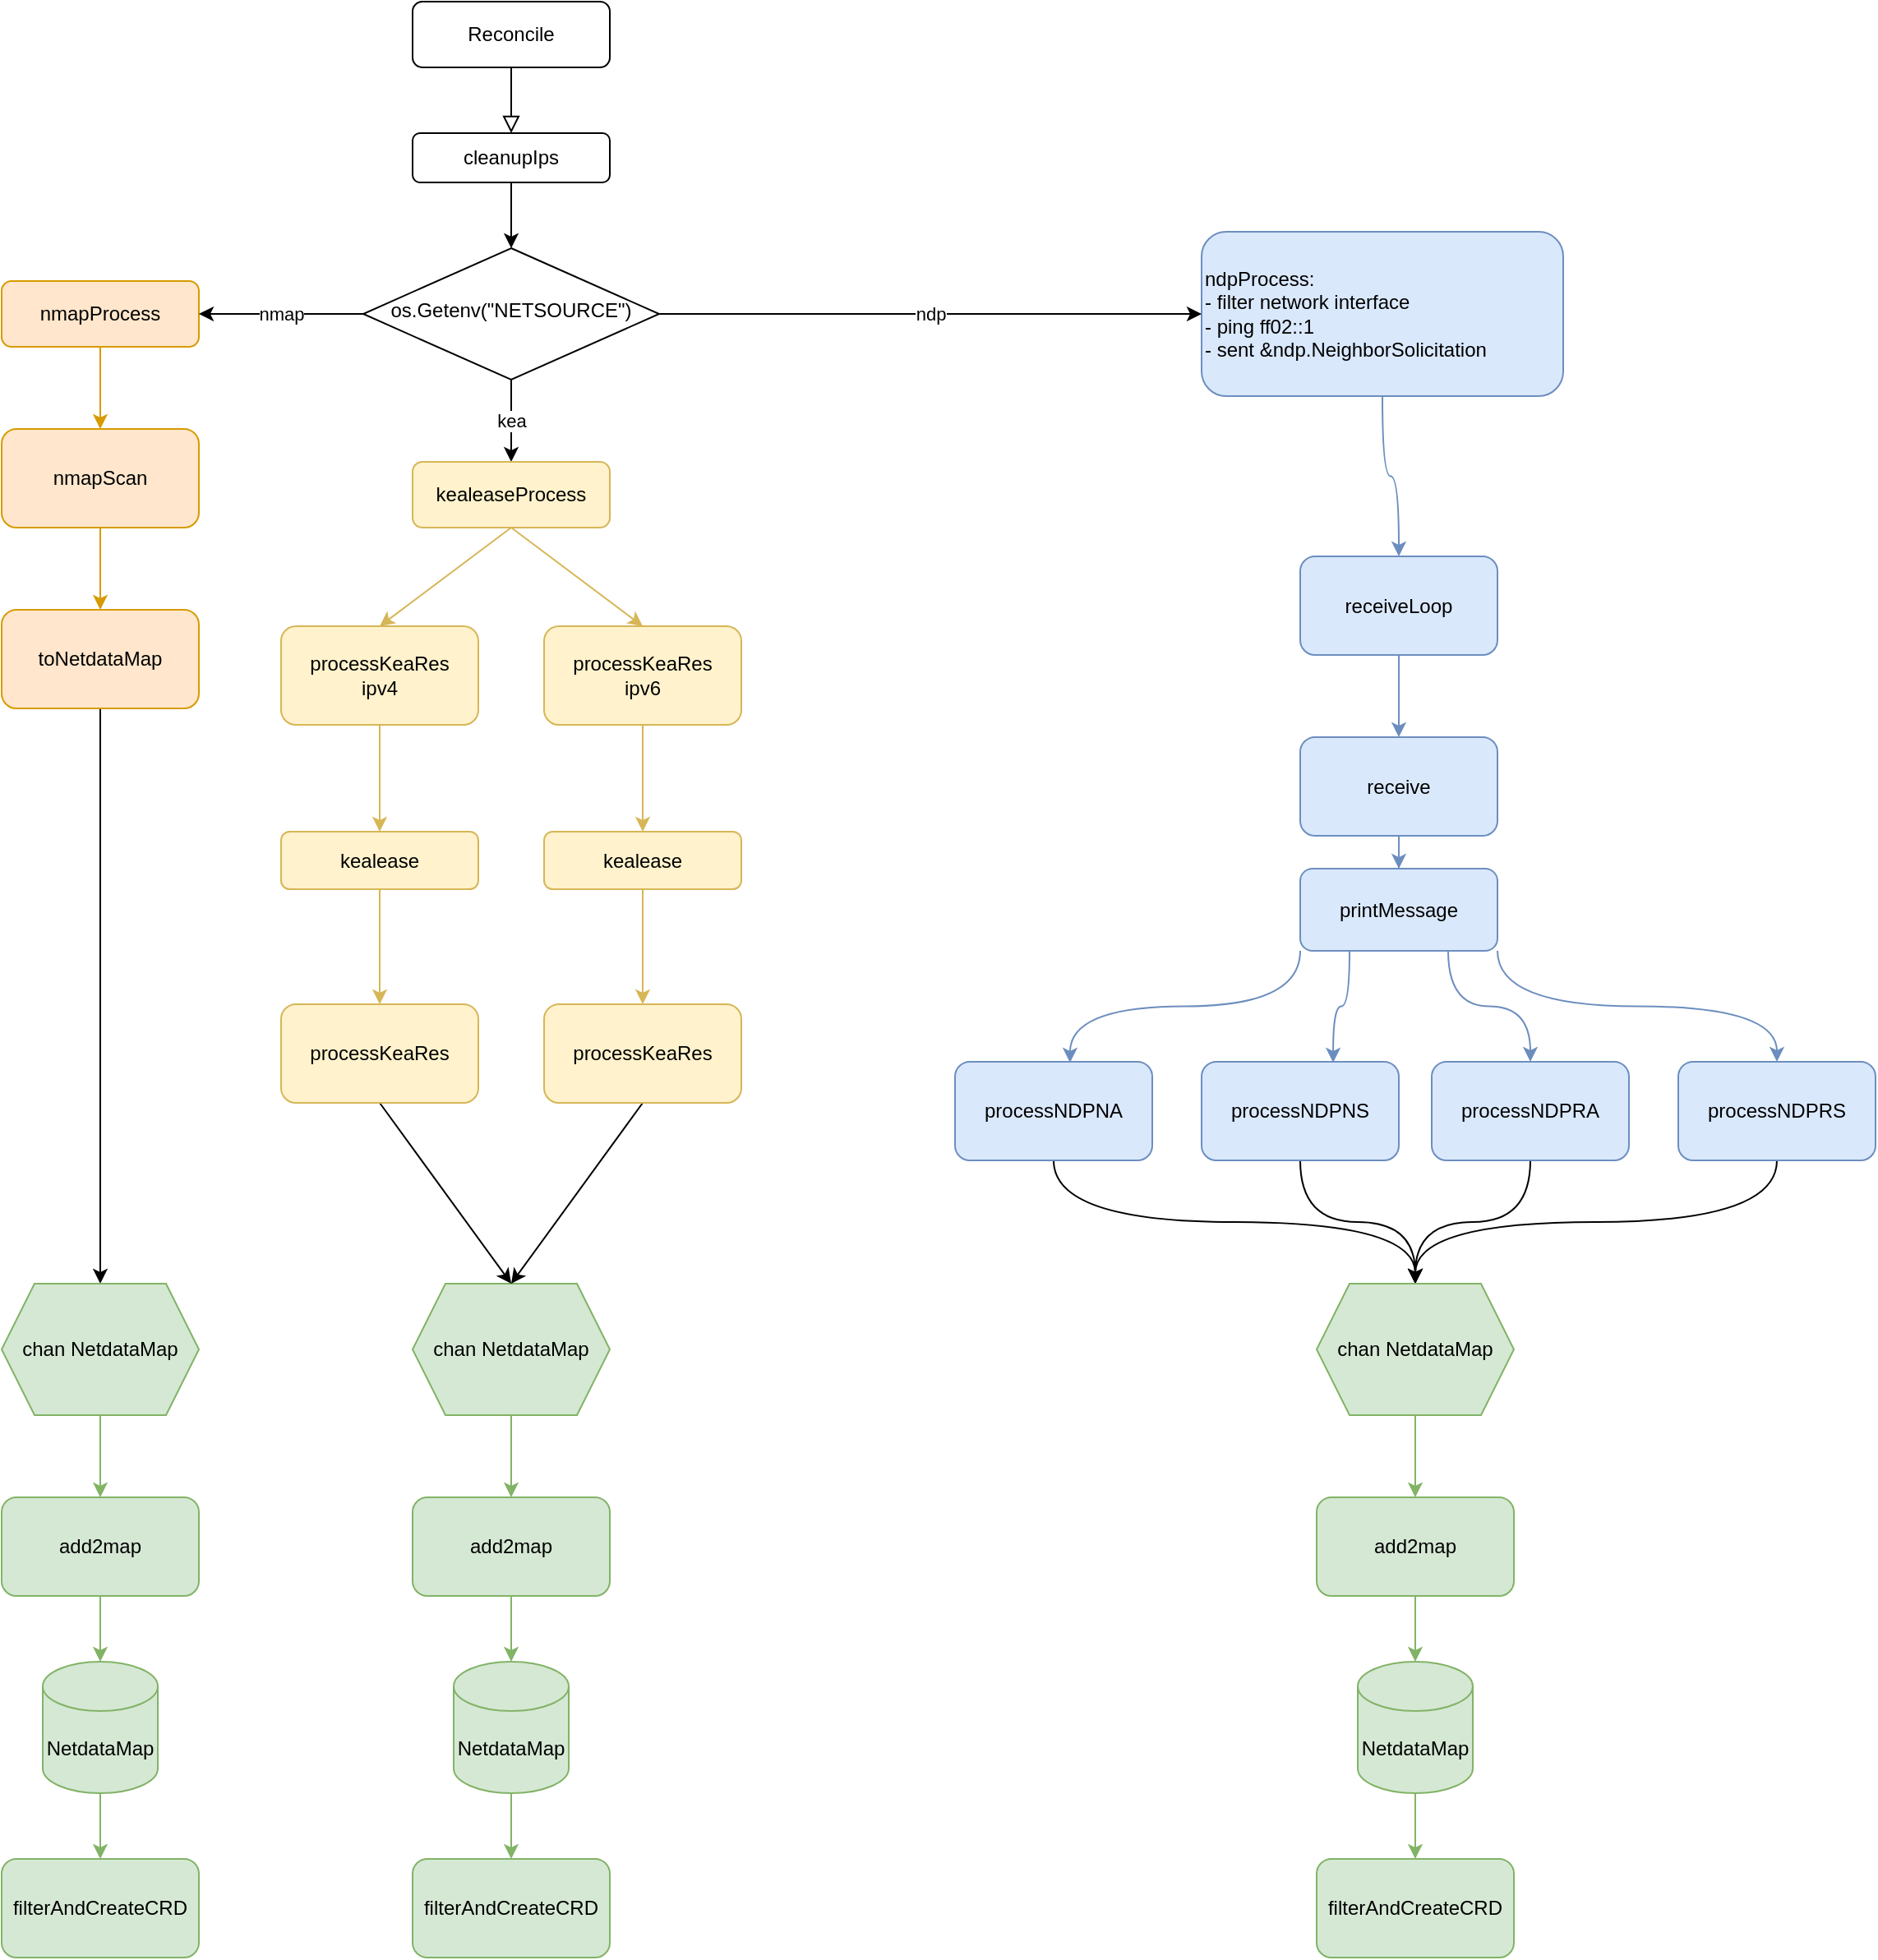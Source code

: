 <mxfile version="20.4.2" type="device"><diagram id="C5RBs43oDa-KdzZeNtuy" name="Page-1"><mxGraphModel dx="2130" dy="713" grid="1" gridSize="10" guides="1" tooltips="1" connect="1" arrows="1" fold="1" page="1" pageScale="1" pageWidth="827" pageHeight="1169" math="0" shadow="0"><root><mxCell id="WIyWlLk6GJQsqaUBKTNV-0"/><mxCell id="WIyWlLk6GJQsqaUBKTNV-1" parent="WIyWlLk6GJQsqaUBKTNV-0"/><mxCell id="WIyWlLk6GJQsqaUBKTNV-2" value="" style="rounded=0;html=1;jettySize=auto;orthogonalLoop=1;fontSize=11;endArrow=block;endFill=0;endSize=8;strokeWidth=1;shadow=0;labelBackgroundColor=none;edgeStyle=orthogonalEdgeStyle;" parent="WIyWlLk6GJQsqaUBKTNV-1" source="WIyWlLk6GJQsqaUBKTNV-3" target="k6Rkbhbvpf4nuAOsvCaL-1" edge="1"><mxGeometry relative="1" as="geometry"><mxPoint x="220" y="100" as="targetPoint"/></mxGeometry></mxCell><mxCell id="WIyWlLk6GJQsqaUBKTNV-3" value="Reconcile" style="rounded=1;whiteSpace=wrap;html=1;fontSize=12;glass=0;strokeWidth=1;shadow=0;" parent="WIyWlLk6GJQsqaUBKTNV-1" vertex="1"><mxGeometry x="160" y="20" width="120" height="40" as="geometry"/></mxCell><mxCell id="WIyWlLk6GJQsqaUBKTNV-6" value="&lt;div&gt;os.Getenv(&quot;NETSOURCE&quot;)&lt;/div&gt;" style="rhombus;whiteSpace=wrap;html=1;shadow=0;fontFamily=Helvetica;fontSize=12;align=center;strokeWidth=1;spacing=6;spacingTop=-4;" parent="WIyWlLk6GJQsqaUBKTNV-1" vertex="1"><mxGeometry x="130" y="170" width="180" height="80" as="geometry"/></mxCell><mxCell id="k6Rkbhbvpf4nuAOsvCaL-66" value="" style="edgeStyle=orthogonalEdgeStyle;curved=1;orthogonalLoop=1;jettySize=auto;html=1;fillColor=#dae8fc;strokeColor=#6c8ebf;" edge="1" parent="WIyWlLk6GJQsqaUBKTNV-1" source="WIyWlLk6GJQsqaUBKTNV-7" target="k6Rkbhbvpf4nuAOsvCaL-36"><mxGeometry relative="1" as="geometry"/></mxCell><mxCell id="WIyWlLk6GJQsqaUBKTNV-7" value="&lt;div align=&quot;left&quot;&gt;ndpProcess:&lt;br&gt;&lt;/div&gt;&lt;div align=&quot;left&quot;&gt;- filter network interface&lt;/div&gt;&lt;div align=&quot;left&quot;&gt;- ping ff02::1&amp;nbsp;&amp;nbsp;&amp;nbsp;&amp;nbsp;&amp;nbsp;&amp;nbsp;&amp;nbsp;&amp;nbsp;&amp;nbsp;&amp;nbsp;&amp;nbsp;&amp;nbsp;&amp;nbsp;&amp;nbsp;&amp;nbsp;&amp;nbsp;&amp;nbsp; &lt;br&gt;&lt;/div&gt;&lt;div align=&quot;left&quot;&gt;- sent &amp;amp;ndp.NeighborSolicitation&lt;/div&gt;" style="rounded=1;whiteSpace=wrap;html=1;fontSize=12;glass=0;strokeWidth=1;shadow=0;align=left;fillColor=#dae8fc;strokeColor=#6c8ebf;" parent="WIyWlLk6GJQsqaUBKTNV-1" vertex="1"><mxGeometry x="640" y="160" width="220" height="100" as="geometry"/></mxCell><mxCell id="k6Rkbhbvpf4nuAOsvCaL-0" value="&lt;div&gt;ndp&lt;/div&gt;" style="endArrow=classic;html=1;rounded=0;entryX=0;entryY=0.5;entryDx=0;entryDy=0;" edge="1" parent="WIyWlLk6GJQsqaUBKTNV-1" source="WIyWlLk6GJQsqaUBKTNV-6" target="WIyWlLk6GJQsqaUBKTNV-7"><mxGeometry width="50" height="50" relative="1" as="geometry"><mxPoint x="380" y="260" as="sourcePoint"/><mxPoint x="430" y="210" as="targetPoint"/></mxGeometry></mxCell><mxCell id="k6Rkbhbvpf4nuAOsvCaL-1" value="cleanupIps" style="rounded=1;whiteSpace=wrap;html=1;" vertex="1" parent="WIyWlLk6GJQsqaUBKTNV-1"><mxGeometry x="160" y="100" width="120" height="30" as="geometry"/></mxCell><mxCell id="k6Rkbhbvpf4nuAOsvCaL-2" value="" style="endArrow=classic;html=1;rounded=0;exitX=0.5;exitY=1;exitDx=0;exitDy=0;entryX=0.5;entryY=0;entryDx=0;entryDy=0;" edge="1" parent="WIyWlLk6GJQsqaUBKTNV-1" source="k6Rkbhbvpf4nuAOsvCaL-1" target="WIyWlLk6GJQsqaUBKTNV-6"><mxGeometry width="50" height="50" relative="1" as="geometry"><mxPoint x="380" y="210" as="sourcePoint"/><mxPoint x="430" y="160" as="targetPoint"/></mxGeometry></mxCell><mxCell id="k6Rkbhbvpf4nuAOsvCaL-4" value="kea" style="endArrow=classic;html=1;rounded=0;entryX=0.5;entryY=0;entryDx=0;entryDy=0;exitX=0.5;exitY=1;exitDx=0;exitDy=0;" edge="1" parent="WIyWlLk6GJQsqaUBKTNV-1" source="WIyWlLk6GJQsqaUBKTNV-6"><mxGeometry width="50" height="50" relative="1" as="geometry"><mxPoint x="380" y="210" as="sourcePoint"/><mxPoint x="220" y="300" as="targetPoint"/></mxGeometry></mxCell><mxCell id="k6Rkbhbvpf4nuAOsvCaL-68" value="" style="edgeStyle=orthogonalEdgeStyle;curved=1;orthogonalLoop=1;jettySize=auto;html=1;fillColor=#ffe6cc;strokeColor=#d79b00;" edge="1" parent="WIyWlLk6GJQsqaUBKTNV-1" source="k6Rkbhbvpf4nuAOsvCaL-5" target="k6Rkbhbvpf4nuAOsvCaL-67"><mxGeometry relative="1" as="geometry"/></mxCell><mxCell id="k6Rkbhbvpf4nuAOsvCaL-5" value="nmapProcess" style="rounded=1;whiteSpace=wrap;html=1;fillColor=#ffe6cc;strokeColor=#d79b00;" vertex="1" parent="WIyWlLk6GJQsqaUBKTNV-1"><mxGeometry x="-90" y="190" width="120" height="40" as="geometry"/></mxCell><mxCell id="k6Rkbhbvpf4nuAOsvCaL-6" value="&lt;div&gt;nmap&lt;/div&gt;" style="endArrow=classic;html=1;rounded=0;entryX=1;entryY=0.5;entryDx=0;entryDy=0;exitX=0;exitY=0.5;exitDx=0;exitDy=0;" edge="1" parent="WIyWlLk6GJQsqaUBKTNV-1" source="WIyWlLk6GJQsqaUBKTNV-6" target="k6Rkbhbvpf4nuAOsvCaL-5"><mxGeometry width="50" height="50" relative="1" as="geometry"><mxPoint x="250" y="330" as="sourcePoint"/><mxPoint x="300" y="280" as="targetPoint"/></mxGeometry></mxCell><mxCell id="k6Rkbhbvpf4nuAOsvCaL-7" value="kealeaseProcess" style="rounded=1;whiteSpace=wrap;html=1;fillColor=#fff2cc;strokeColor=#d6b656;" vertex="1" parent="WIyWlLk6GJQsqaUBKTNV-1"><mxGeometry x="160" y="300" width="120" height="40" as="geometry"/></mxCell><mxCell id="k6Rkbhbvpf4nuAOsvCaL-8" value="&lt;div&gt;processKeaRes&lt;/div&gt;&lt;div&gt;ipv6&lt;br&gt;&lt;/div&gt;" style="rounded=1;whiteSpace=wrap;html=1;fillColor=#fff2cc;strokeColor=#d6b656;" vertex="1" parent="WIyWlLk6GJQsqaUBKTNV-1"><mxGeometry x="240" y="400" width="120" height="60" as="geometry"/></mxCell><mxCell id="k6Rkbhbvpf4nuAOsvCaL-9" value="&lt;div&gt;processKeaRes&lt;/div&gt;&lt;div&gt;ipv4&lt;br&gt;&lt;/div&gt;" style="rounded=1;whiteSpace=wrap;html=1;fillColor=#fff2cc;strokeColor=#d6b656;" vertex="1" parent="WIyWlLk6GJQsqaUBKTNV-1"><mxGeometry x="80" y="400" width="120" height="60" as="geometry"/></mxCell><mxCell id="k6Rkbhbvpf4nuAOsvCaL-10" value="" style="endArrow=classic;html=1;rounded=0;entryX=0.5;entryY=0;entryDx=0;entryDy=0;fillColor=#fff2cc;strokeColor=#d6b656;" edge="1" parent="WIyWlLk6GJQsqaUBKTNV-1" target="k6Rkbhbvpf4nuAOsvCaL-8"><mxGeometry width="50" height="50" relative="1" as="geometry"><mxPoint x="220" y="340" as="sourcePoint"/><mxPoint x="280" y="470" as="targetPoint"/></mxGeometry></mxCell><mxCell id="k6Rkbhbvpf4nuAOsvCaL-11" value="" style="endArrow=classic;html=1;rounded=0;entryX=0.5;entryY=0;entryDx=0;entryDy=0;exitX=0.5;exitY=1;exitDx=0;exitDy=0;fillColor=#fff2cc;strokeColor=#d6b656;" edge="1" parent="WIyWlLk6GJQsqaUBKTNV-1" source="k6Rkbhbvpf4nuAOsvCaL-7" target="k6Rkbhbvpf4nuAOsvCaL-9"><mxGeometry width="50" height="50" relative="1" as="geometry"><mxPoint x="230" y="520" as="sourcePoint"/><mxPoint x="280" y="470" as="targetPoint"/></mxGeometry></mxCell><mxCell id="k6Rkbhbvpf4nuAOsvCaL-12" value="kealease" style="rounded=1;whiteSpace=wrap;html=1;fillColor=#fff2cc;strokeColor=#d6b656;" vertex="1" parent="WIyWlLk6GJQsqaUBKTNV-1"><mxGeometry x="80" y="525" width="120" height="35" as="geometry"/></mxCell><mxCell id="k6Rkbhbvpf4nuAOsvCaL-13" value="" style="endArrow=classic;html=1;rounded=0;exitX=0.5;exitY=1;exitDx=0;exitDy=0;entryX=0.5;entryY=0;entryDx=0;entryDy=0;fillColor=#fff2cc;strokeColor=#d6b656;" edge="1" parent="WIyWlLk6GJQsqaUBKTNV-1" source="k6Rkbhbvpf4nuAOsvCaL-9" target="k6Rkbhbvpf4nuAOsvCaL-12"><mxGeometry width="50" height="50" relative="1" as="geometry"><mxPoint x="230" y="520" as="sourcePoint"/><mxPoint x="280" y="470" as="targetPoint"/></mxGeometry></mxCell><mxCell id="k6Rkbhbvpf4nuAOsvCaL-14" value="kealease" style="rounded=1;whiteSpace=wrap;html=1;fillColor=#fff2cc;strokeColor=#d6b656;" vertex="1" parent="WIyWlLk6GJQsqaUBKTNV-1"><mxGeometry x="240" y="525" width="120" height="35" as="geometry"/></mxCell><mxCell id="k6Rkbhbvpf4nuAOsvCaL-15" value="" style="endArrow=classic;html=1;rounded=0;exitX=0.5;exitY=1;exitDx=0;exitDy=0;entryX=0.5;entryY=0;entryDx=0;entryDy=0;fillColor=#fff2cc;strokeColor=#d6b656;" edge="1" target="k6Rkbhbvpf4nuAOsvCaL-14" parent="WIyWlLk6GJQsqaUBKTNV-1"><mxGeometry width="50" height="50" relative="1" as="geometry"><mxPoint x="300" y="460" as="sourcePoint"/><mxPoint x="440" y="470" as="targetPoint"/></mxGeometry></mxCell><mxCell id="k6Rkbhbvpf4nuAOsvCaL-16" value="chan NetdataMap" style="shape=hexagon;perimeter=hexagonPerimeter2;whiteSpace=wrap;html=1;fixedSize=1;fillColor=#d5e8d4;strokeColor=#82b366;" vertex="1" parent="WIyWlLk6GJQsqaUBKTNV-1"><mxGeometry x="160" y="800" width="120" height="80" as="geometry"/></mxCell><mxCell id="k6Rkbhbvpf4nuAOsvCaL-17" value="" style="endArrow=classic;html=1;rounded=0;entryX=0.5;entryY=0;entryDx=0;entryDy=0;exitX=0.5;exitY=1;exitDx=0;exitDy=0;" edge="1" parent="WIyWlLk6GJQsqaUBKTNV-1" source="k6Rkbhbvpf4nuAOsvCaL-19" target="k6Rkbhbvpf4nuAOsvCaL-16"><mxGeometry width="50" height="50" relative="1" as="geometry"><mxPoint x="143.04" y="800" as="sourcePoint"/><mxPoint x="290" y="850" as="targetPoint"/></mxGeometry></mxCell><mxCell id="k6Rkbhbvpf4nuAOsvCaL-18" value="" style="endArrow=classic;html=1;rounded=0;exitX=0.5;exitY=1;exitDx=0;exitDy=0;entryX=0.5;entryY=0;entryDx=0;entryDy=0;" edge="1" parent="WIyWlLk6GJQsqaUBKTNV-1" source="k6Rkbhbvpf4nuAOsvCaL-21" target="k6Rkbhbvpf4nuAOsvCaL-16"><mxGeometry width="50" height="50" relative="1" as="geometry"><mxPoint x="310" y="800" as="sourcePoint"/><mxPoint x="290" y="850" as="targetPoint"/></mxGeometry></mxCell><mxCell id="k6Rkbhbvpf4nuAOsvCaL-19" value="processKeaRes" style="rounded=1;whiteSpace=wrap;html=1;fillColor=#fff2cc;strokeColor=#d6b656;" vertex="1" parent="WIyWlLk6GJQsqaUBKTNV-1"><mxGeometry x="80" y="630" width="120" height="60" as="geometry"/></mxCell><mxCell id="k6Rkbhbvpf4nuAOsvCaL-20" value="" style="endArrow=classic;html=1;rounded=0;exitX=0.5;exitY=1;exitDx=0;exitDy=0;fillColor=#fff2cc;strokeColor=#d6b656;" edge="1" parent="WIyWlLk6GJQsqaUBKTNV-1" source="k6Rkbhbvpf4nuAOsvCaL-12" target="k6Rkbhbvpf4nuAOsvCaL-19"><mxGeometry width="50" height="50" relative="1" as="geometry"><mxPoint x="230" y="890" as="sourcePoint"/><mxPoint x="280" y="840" as="targetPoint"/></mxGeometry></mxCell><mxCell id="k6Rkbhbvpf4nuAOsvCaL-21" value="processKeaRes" style="rounded=1;whiteSpace=wrap;html=1;fillColor=#fff2cc;strokeColor=#d6b656;" vertex="1" parent="WIyWlLk6GJQsqaUBKTNV-1"><mxGeometry x="240" y="630" width="120" height="60" as="geometry"/></mxCell><mxCell id="k6Rkbhbvpf4nuAOsvCaL-22" value="" style="endArrow=classic;html=1;rounded=0;exitX=0.5;exitY=1;exitDx=0;exitDy=0;fillColor=#fff2cc;strokeColor=#d6b656;" edge="1" parent="WIyWlLk6GJQsqaUBKTNV-1" source="k6Rkbhbvpf4nuAOsvCaL-14" target="k6Rkbhbvpf4nuAOsvCaL-21"><mxGeometry width="50" height="50" relative="1" as="geometry"><mxPoint x="230" y="780" as="sourcePoint"/><mxPoint x="280" y="730" as="targetPoint"/></mxGeometry></mxCell><mxCell id="k6Rkbhbvpf4nuAOsvCaL-23" value="filterAndCreateCRD" style="rounded=1;whiteSpace=wrap;html=1;fillColor=#d5e8d4;strokeColor=#82b366;" vertex="1" parent="WIyWlLk6GJQsqaUBKTNV-1"><mxGeometry x="160" y="1150" width="120" height="60" as="geometry"/></mxCell><mxCell id="k6Rkbhbvpf4nuAOsvCaL-24" value="" style="endArrow=classic;html=1;rounded=0;exitX=0.5;exitY=1;exitDx=0;exitDy=0;entryX=0.5;entryY=0;entryDx=0;entryDy=0;fillColor=#d5e8d4;strokeColor=#82b366;" edge="1" parent="WIyWlLk6GJQsqaUBKTNV-1" source="k6Rkbhbvpf4nuAOsvCaL-16" target="k6Rkbhbvpf4nuAOsvCaL-25"><mxGeometry width="50" height="50" relative="1" as="geometry"><mxPoint x="230" y="830" as="sourcePoint"/><mxPoint x="240" y="920" as="targetPoint"/></mxGeometry></mxCell><mxCell id="k6Rkbhbvpf4nuAOsvCaL-25" value="add2map" style="rounded=1;whiteSpace=wrap;html=1;fillColor=#d5e8d4;strokeColor=#82b366;" vertex="1" parent="WIyWlLk6GJQsqaUBKTNV-1"><mxGeometry x="160" y="930" width="120" height="60" as="geometry"/></mxCell><mxCell id="k6Rkbhbvpf4nuAOsvCaL-27" value="" style="endArrow=classic;html=1;rounded=0;exitX=0.5;exitY=1;exitDx=0;exitDy=0;fillColor=#d5e8d4;strokeColor=#82b366;" edge="1" parent="WIyWlLk6GJQsqaUBKTNV-1" source="k6Rkbhbvpf4nuAOsvCaL-25"><mxGeometry width="50" height="50" relative="1" as="geometry"><mxPoint x="230" y="1030" as="sourcePoint"/><mxPoint x="220" y="1030" as="targetPoint"/></mxGeometry></mxCell><mxCell id="k6Rkbhbvpf4nuAOsvCaL-28" value="NetdataMap" style="shape=cylinder3;whiteSpace=wrap;html=1;boundedLbl=1;backgroundOutline=1;size=15;fillColor=#d5e8d4;strokeColor=#82b366;" vertex="1" parent="WIyWlLk6GJQsqaUBKTNV-1"><mxGeometry x="185" y="1030" width="70" height="80" as="geometry"/></mxCell><mxCell id="k6Rkbhbvpf4nuAOsvCaL-29" value="" style="endArrow=classic;html=1;rounded=0;exitX=0.5;exitY=1;exitDx=0;exitDy=0;exitPerimeter=0;entryX=0.5;entryY=0;entryDx=0;entryDy=0;fillColor=#d5e8d4;strokeColor=#82b366;" edge="1" parent="WIyWlLk6GJQsqaUBKTNV-1" source="k6Rkbhbvpf4nuAOsvCaL-28" target="k6Rkbhbvpf4nuAOsvCaL-23"><mxGeometry width="50" height="50" relative="1" as="geometry"><mxPoint x="230" y="1030" as="sourcePoint"/><mxPoint x="280" y="980" as="targetPoint"/></mxGeometry></mxCell><mxCell id="k6Rkbhbvpf4nuAOsvCaL-39" value="" style="edgeStyle=orthogonalEdgeStyle;rounded=0;orthogonalLoop=1;jettySize=auto;html=1;fillColor=#dae8fc;strokeColor=#6c8ebf;" edge="1" parent="WIyWlLk6GJQsqaUBKTNV-1" source="k6Rkbhbvpf4nuAOsvCaL-36" target="k6Rkbhbvpf4nuAOsvCaL-38"><mxGeometry relative="1" as="geometry"/></mxCell><mxCell id="k6Rkbhbvpf4nuAOsvCaL-36" value="receiveLoop" style="rounded=1;whiteSpace=wrap;html=1;fillColor=#dae8fc;strokeColor=#6c8ebf;" vertex="1" parent="WIyWlLk6GJQsqaUBKTNV-1"><mxGeometry x="700" y="357.5" width="120" height="60" as="geometry"/></mxCell><mxCell id="k6Rkbhbvpf4nuAOsvCaL-41" value="" style="edgeStyle=orthogonalEdgeStyle;rounded=0;orthogonalLoop=1;jettySize=auto;html=1;fillColor=#dae8fc;strokeColor=#6c8ebf;" edge="1" parent="WIyWlLk6GJQsqaUBKTNV-1" source="k6Rkbhbvpf4nuAOsvCaL-38" target="k6Rkbhbvpf4nuAOsvCaL-40"><mxGeometry relative="1" as="geometry"/></mxCell><mxCell id="k6Rkbhbvpf4nuAOsvCaL-38" value="receive" style="rounded=1;whiteSpace=wrap;html=1;fillColor=#dae8fc;strokeColor=#6c8ebf;" vertex="1" parent="WIyWlLk6GJQsqaUBKTNV-1"><mxGeometry x="700" y="467.5" width="120" height="60" as="geometry"/></mxCell><mxCell id="k6Rkbhbvpf4nuAOsvCaL-62" style="edgeStyle=orthogonalEdgeStyle;curved=1;orthogonalLoop=1;jettySize=auto;html=1;exitX=0;exitY=1;exitDx=0;exitDy=0;entryX=0.583;entryY=0.008;entryDx=0;entryDy=0;entryPerimeter=0;fillColor=#dae8fc;strokeColor=#6c8ebf;" edge="1" parent="WIyWlLk6GJQsqaUBKTNV-1" source="k6Rkbhbvpf4nuAOsvCaL-40" target="k6Rkbhbvpf4nuAOsvCaL-47"><mxGeometry relative="1" as="geometry"/></mxCell><mxCell id="k6Rkbhbvpf4nuAOsvCaL-63" style="edgeStyle=orthogonalEdgeStyle;curved=1;orthogonalLoop=1;jettySize=auto;html=1;exitX=1;exitY=1;exitDx=0;exitDy=0;fillColor=#dae8fc;strokeColor=#6c8ebf;" edge="1" parent="WIyWlLk6GJQsqaUBKTNV-1" source="k6Rkbhbvpf4nuAOsvCaL-40" target="k6Rkbhbvpf4nuAOsvCaL-45"><mxGeometry relative="1" as="geometry"/></mxCell><mxCell id="k6Rkbhbvpf4nuAOsvCaL-64" style="edgeStyle=orthogonalEdgeStyle;curved=1;orthogonalLoop=1;jettySize=auto;html=1;exitX=0.25;exitY=1;exitDx=0;exitDy=0;entryX=0.667;entryY=0.008;entryDx=0;entryDy=0;entryPerimeter=0;fillColor=#dae8fc;strokeColor=#6c8ebf;" edge="1" parent="WIyWlLk6GJQsqaUBKTNV-1" source="k6Rkbhbvpf4nuAOsvCaL-40" target="k6Rkbhbvpf4nuAOsvCaL-43"><mxGeometry relative="1" as="geometry"/></mxCell><mxCell id="k6Rkbhbvpf4nuAOsvCaL-65" style="edgeStyle=orthogonalEdgeStyle;curved=1;orthogonalLoop=1;jettySize=auto;html=1;exitX=0.75;exitY=1;exitDx=0;exitDy=0;fillColor=#dae8fc;strokeColor=#6c8ebf;" edge="1" parent="WIyWlLk6GJQsqaUBKTNV-1" source="k6Rkbhbvpf4nuAOsvCaL-40" target="k6Rkbhbvpf4nuAOsvCaL-44"><mxGeometry relative="1" as="geometry"/></mxCell><mxCell id="k6Rkbhbvpf4nuAOsvCaL-40" value="printMessage" style="rounded=1;whiteSpace=wrap;html=1;fillColor=#dae8fc;strokeColor=#6c8ebf;" vertex="1" parent="WIyWlLk6GJQsqaUBKTNV-1"><mxGeometry x="700" y="547.5" width="120" height="50" as="geometry"/></mxCell><mxCell id="k6Rkbhbvpf4nuAOsvCaL-59" style="edgeStyle=orthogonalEdgeStyle;curved=1;orthogonalLoop=1;jettySize=auto;html=1;exitX=0.5;exitY=1;exitDx=0;exitDy=0;" edge="1" parent="WIyWlLk6GJQsqaUBKTNV-1" source="k6Rkbhbvpf4nuAOsvCaL-43" target="k6Rkbhbvpf4nuAOsvCaL-51"><mxGeometry relative="1" as="geometry"/></mxCell><mxCell id="k6Rkbhbvpf4nuAOsvCaL-43" value="processNDPNS" style="rounded=1;whiteSpace=wrap;html=1;fillColor=#dae8fc;strokeColor=#6c8ebf;" vertex="1" parent="WIyWlLk6GJQsqaUBKTNV-1"><mxGeometry x="640" y="665" width="120" height="60" as="geometry"/></mxCell><mxCell id="k6Rkbhbvpf4nuAOsvCaL-60" style="edgeStyle=orthogonalEdgeStyle;curved=1;orthogonalLoop=1;jettySize=auto;html=1;exitX=0.5;exitY=1;exitDx=0;exitDy=0;" edge="1" parent="WIyWlLk6GJQsqaUBKTNV-1" source="k6Rkbhbvpf4nuAOsvCaL-44" target="k6Rkbhbvpf4nuAOsvCaL-51"><mxGeometry relative="1" as="geometry"/></mxCell><mxCell id="k6Rkbhbvpf4nuAOsvCaL-44" value="processNDPRA" style="rounded=1;whiteSpace=wrap;html=1;fillColor=#dae8fc;strokeColor=#6c8ebf;" vertex="1" parent="WIyWlLk6GJQsqaUBKTNV-1"><mxGeometry x="780" y="665" width="120" height="60" as="geometry"/></mxCell><mxCell id="k6Rkbhbvpf4nuAOsvCaL-61" style="edgeStyle=orthogonalEdgeStyle;curved=1;orthogonalLoop=1;jettySize=auto;html=1;exitX=0.5;exitY=1;exitDx=0;exitDy=0;" edge="1" parent="WIyWlLk6GJQsqaUBKTNV-1" source="k6Rkbhbvpf4nuAOsvCaL-45" target="k6Rkbhbvpf4nuAOsvCaL-51"><mxGeometry relative="1" as="geometry"/></mxCell><mxCell id="k6Rkbhbvpf4nuAOsvCaL-45" value="processNDPRS" style="rounded=1;whiteSpace=wrap;html=1;fillColor=#dae8fc;strokeColor=#6c8ebf;" vertex="1" parent="WIyWlLk6GJQsqaUBKTNV-1"><mxGeometry x="930" y="665" width="120" height="60" as="geometry"/></mxCell><mxCell id="k6Rkbhbvpf4nuAOsvCaL-58" style="edgeStyle=orthogonalEdgeStyle;curved=1;orthogonalLoop=1;jettySize=auto;html=1;exitX=0.5;exitY=1;exitDx=0;exitDy=0;" edge="1" parent="WIyWlLk6GJQsqaUBKTNV-1" source="k6Rkbhbvpf4nuAOsvCaL-47" target="k6Rkbhbvpf4nuAOsvCaL-51"><mxGeometry relative="1" as="geometry"/></mxCell><mxCell id="k6Rkbhbvpf4nuAOsvCaL-47" value="processNDPNA" style="whiteSpace=wrap;html=1;rounded=1;fillColor=#dae8fc;strokeColor=#6c8ebf;" vertex="1" parent="WIyWlLk6GJQsqaUBKTNV-1"><mxGeometry x="490" y="665" width="120" height="60" as="geometry"/></mxCell><mxCell id="k6Rkbhbvpf4nuAOsvCaL-51" value="chan NetdataMap" style="shape=hexagon;perimeter=hexagonPerimeter2;whiteSpace=wrap;html=1;fixedSize=1;fillColor=#d5e8d4;strokeColor=#82b366;" vertex="1" parent="WIyWlLk6GJQsqaUBKTNV-1"><mxGeometry x="710" y="800" width="120" height="80" as="geometry"/></mxCell><mxCell id="k6Rkbhbvpf4nuAOsvCaL-52" value="filterAndCreateCRD" style="rounded=1;whiteSpace=wrap;html=1;fillColor=#d5e8d4;strokeColor=#82b366;" vertex="1" parent="WIyWlLk6GJQsqaUBKTNV-1"><mxGeometry x="710" y="1150" width="120" height="60" as="geometry"/></mxCell><mxCell id="k6Rkbhbvpf4nuAOsvCaL-53" value="" style="endArrow=classic;html=1;rounded=0;exitX=0.5;exitY=1;exitDx=0;exitDy=0;entryX=0.5;entryY=0;entryDx=0;entryDy=0;fillColor=#d5e8d4;strokeColor=#82b366;" edge="1" source="k6Rkbhbvpf4nuAOsvCaL-51" target="k6Rkbhbvpf4nuAOsvCaL-54" parent="WIyWlLk6GJQsqaUBKTNV-1"><mxGeometry width="50" height="50" relative="1" as="geometry"><mxPoint x="780" y="830" as="sourcePoint"/><mxPoint x="790" y="920" as="targetPoint"/></mxGeometry></mxCell><mxCell id="k6Rkbhbvpf4nuAOsvCaL-54" value="add2map" style="rounded=1;whiteSpace=wrap;html=1;fillColor=#d5e8d4;strokeColor=#82b366;" vertex="1" parent="WIyWlLk6GJQsqaUBKTNV-1"><mxGeometry x="710" y="930" width="120" height="60" as="geometry"/></mxCell><mxCell id="k6Rkbhbvpf4nuAOsvCaL-55" value="" style="endArrow=classic;html=1;rounded=0;exitX=0.5;exitY=1;exitDx=0;exitDy=0;fillColor=#d5e8d4;strokeColor=#82b366;" edge="1" source="k6Rkbhbvpf4nuAOsvCaL-54" parent="WIyWlLk6GJQsqaUBKTNV-1"><mxGeometry width="50" height="50" relative="1" as="geometry"><mxPoint x="780" y="1030" as="sourcePoint"/><mxPoint x="770" y="1030" as="targetPoint"/></mxGeometry></mxCell><mxCell id="k6Rkbhbvpf4nuAOsvCaL-56" value="NetdataMap" style="shape=cylinder3;whiteSpace=wrap;html=1;boundedLbl=1;backgroundOutline=1;size=15;fillColor=#d5e8d4;strokeColor=#82b366;" vertex="1" parent="WIyWlLk6GJQsqaUBKTNV-1"><mxGeometry x="735" y="1030" width="70" height="80" as="geometry"/></mxCell><mxCell id="k6Rkbhbvpf4nuAOsvCaL-57" value="" style="endArrow=classic;html=1;rounded=0;exitX=0.5;exitY=1;exitDx=0;exitDy=0;exitPerimeter=0;entryX=0.5;entryY=0;entryDx=0;entryDy=0;fillColor=#d5e8d4;strokeColor=#82b366;" edge="1" source="k6Rkbhbvpf4nuAOsvCaL-56" target="k6Rkbhbvpf4nuAOsvCaL-52" parent="WIyWlLk6GJQsqaUBKTNV-1"><mxGeometry width="50" height="50" relative="1" as="geometry"><mxPoint x="780" y="1030" as="sourcePoint"/><mxPoint x="830" y="980" as="targetPoint"/></mxGeometry></mxCell><mxCell id="k6Rkbhbvpf4nuAOsvCaL-70" value="" style="edgeStyle=orthogonalEdgeStyle;curved=1;orthogonalLoop=1;jettySize=auto;html=1;fillColor=#ffe6cc;strokeColor=#d79b00;" edge="1" parent="WIyWlLk6GJQsqaUBKTNV-1" source="k6Rkbhbvpf4nuAOsvCaL-67" target="k6Rkbhbvpf4nuAOsvCaL-69"><mxGeometry relative="1" as="geometry"/></mxCell><mxCell id="k6Rkbhbvpf4nuAOsvCaL-67" value="nmapScan" style="rounded=1;whiteSpace=wrap;html=1;fillColor=#ffe6cc;strokeColor=#d79b00;" vertex="1" parent="WIyWlLk6GJQsqaUBKTNV-1"><mxGeometry x="-90" y="280" width="120" height="60" as="geometry"/></mxCell><mxCell id="k6Rkbhbvpf4nuAOsvCaL-79" style="edgeStyle=orthogonalEdgeStyle;curved=1;orthogonalLoop=1;jettySize=auto;html=1;exitX=0.5;exitY=1;exitDx=0;exitDy=0;entryX=0.5;entryY=0;entryDx=0;entryDy=0;" edge="1" parent="WIyWlLk6GJQsqaUBKTNV-1" source="k6Rkbhbvpf4nuAOsvCaL-69" target="k6Rkbhbvpf4nuAOsvCaL-72"><mxGeometry relative="1" as="geometry"/></mxCell><mxCell id="k6Rkbhbvpf4nuAOsvCaL-69" value="toNetdataMap" style="rounded=1;whiteSpace=wrap;html=1;fillColor=#ffe6cc;strokeColor=#d79b00;" vertex="1" parent="WIyWlLk6GJQsqaUBKTNV-1"><mxGeometry x="-90" y="390" width="120" height="60" as="geometry"/></mxCell><mxCell id="k6Rkbhbvpf4nuAOsvCaL-72" value="chan NetdataMap" style="shape=hexagon;perimeter=hexagonPerimeter2;whiteSpace=wrap;html=1;fixedSize=1;fillColor=#d5e8d4;strokeColor=#82b366;" vertex="1" parent="WIyWlLk6GJQsqaUBKTNV-1"><mxGeometry x="-90" y="800" width="120" height="80" as="geometry"/></mxCell><mxCell id="k6Rkbhbvpf4nuAOsvCaL-73" value="filterAndCreateCRD" style="rounded=1;whiteSpace=wrap;html=1;fillColor=#d5e8d4;strokeColor=#82b366;" vertex="1" parent="WIyWlLk6GJQsqaUBKTNV-1"><mxGeometry x="-90" y="1150" width="120" height="60" as="geometry"/></mxCell><mxCell id="k6Rkbhbvpf4nuAOsvCaL-74" value="" style="endArrow=classic;html=1;rounded=0;exitX=0.5;exitY=1;exitDx=0;exitDy=0;entryX=0.5;entryY=0;entryDx=0;entryDy=0;fillColor=#d5e8d4;strokeColor=#82b366;" edge="1" source="k6Rkbhbvpf4nuAOsvCaL-72" target="k6Rkbhbvpf4nuAOsvCaL-75" parent="WIyWlLk6GJQsqaUBKTNV-1"><mxGeometry width="50" height="50" relative="1" as="geometry"><mxPoint x="-20" y="830" as="sourcePoint"/><mxPoint x="-10" y="920" as="targetPoint"/></mxGeometry></mxCell><mxCell id="k6Rkbhbvpf4nuAOsvCaL-75" value="add2map" style="rounded=1;whiteSpace=wrap;html=1;fillColor=#d5e8d4;strokeColor=#82b366;" vertex="1" parent="WIyWlLk6GJQsqaUBKTNV-1"><mxGeometry x="-90" y="930" width="120" height="60" as="geometry"/></mxCell><mxCell id="k6Rkbhbvpf4nuAOsvCaL-76" value="" style="endArrow=classic;html=1;rounded=0;exitX=0.5;exitY=1;exitDx=0;exitDy=0;fillColor=#d5e8d4;strokeColor=#82b366;" edge="1" source="k6Rkbhbvpf4nuAOsvCaL-75" parent="WIyWlLk6GJQsqaUBKTNV-1"><mxGeometry width="50" height="50" relative="1" as="geometry"><mxPoint x="-20" y="1030" as="sourcePoint"/><mxPoint x="-30" y="1030" as="targetPoint"/></mxGeometry></mxCell><mxCell id="k6Rkbhbvpf4nuAOsvCaL-77" value="NetdataMap" style="shape=cylinder3;whiteSpace=wrap;html=1;boundedLbl=1;backgroundOutline=1;size=15;fillColor=#d5e8d4;strokeColor=#82b366;" vertex="1" parent="WIyWlLk6GJQsqaUBKTNV-1"><mxGeometry x="-65" y="1030" width="70" height="80" as="geometry"/></mxCell><mxCell id="k6Rkbhbvpf4nuAOsvCaL-78" value="" style="endArrow=classic;html=1;rounded=0;exitX=0.5;exitY=1;exitDx=0;exitDy=0;exitPerimeter=0;entryX=0.5;entryY=0;entryDx=0;entryDy=0;fillColor=#d5e8d4;strokeColor=#82b366;" edge="1" source="k6Rkbhbvpf4nuAOsvCaL-77" target="k6Rkbhbvpf4nuAOsvCaL-73" parent="WIyWlLk6GJQsqaUBKTNV-1"><mxGeometry width="50" height="50" relative="1" as="geometry"><mxPoint x="-20" y="1030" as="sourcePoint"/><mxPoint x="30" y="980" as="targetPoint"/></mxGeometry></mxCell></root></mxGraphModel></diagram></mxfile>